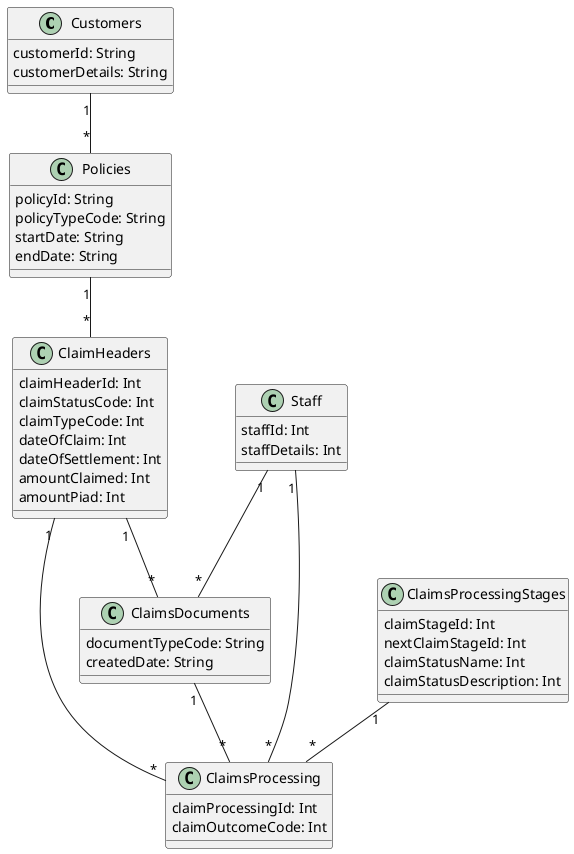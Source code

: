 @startuml "InsuranceAndEclaims"


class Customers{
  customerId: String
  customerDetails: String
}

class Staff{
  staffId: Int
  staffDetails: Int
}

class Policies{
  policyId: String
  policyTypeCode: String
  startDate: String
  endDate: String
}

class ClaimHeaders{
  claimHeaderId: Int
  claimStatusCode: Int
  claimTypeCode: Int
  dateOfClaim: Int
  dateOfSettlement: Int
  amountClaimed: Int
  amountPiad: Int
}

class ClaimsDocuments{
  documentTypeCode: String
  createdDate: String
}

class ClaimsProcessingStages{
  claimStageId: Int
  nextClaimStageId: Int
  claimStatusName: Int
  claimStatusDescription: Int
}

class ClaimsProcessing{
  claimProcessingId: Int
  claimOutcomeCode: Int
}



Customers "1" -- "*" Policies

Staff "1" -- "*" ClaimsProcessing

Staff "1" -- "*" ClaimsDocuments

Policies "1" -- "*" ClaimHeaders

ClaimHeaders "1" -- "*" ClaimsProcessing

ClaimHeaders "1" -- "*" ClaimsDocuments

ClaimsDocuments "1" -- "*" ClaimsProcessing

ClaimsProcessingStages "1" -- "*" ClaimsProcessing


@enduml